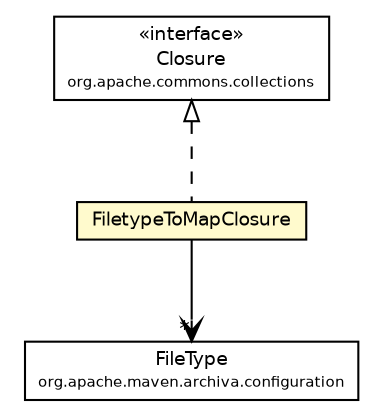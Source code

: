 #!/usr/local/bin/dot
#
# Class diagram 
# Generated by UmlGraph version 4.6 (http://www.spinellis.gr/sw/umlgraph)
#

digraph G {
	edge [fontname="Helvetica",fontsize=10,labelfontname="Helvetica",labelfontsize=10];
	node [fontname="Helvetica",fontsize=10,shape=plaintext];
	// org.apache.maven.archiva.configuration.functors.FiletypeToMapClosure
	c42036 [label=<<table border="0" cellborder="1" cellspacing="0" cellpadding="2" port="p" bgcolor="lemonChiffon" href="./FiletypeToMapClosure.html">
		<tr><td><table border="0" cellspacing="0" cellpadding="1">
			<tr><td> FiletypeToMapClosure </td></tr>
		</table></td></tr>
		</table>>, fontname="Helvetica", fontcolor="black", fontsize=9.0];
	//org.apache.maven.archiva.configuration.functors.FiletypeToMapClosure implements org.apache.commons.collections.Closure
	c42369:p -> c42036:p [dir=back,arrowtail=empty,style=dashed];
	// org.apache.maven.archiva.configuration.functors.FiletypeToMapClosure NAVASSOC org.apache.maven.archiva.configuration.FileType
	c42036:p -> c42370:p [taillabel="", label="", headlabel="*", fontname="Helvetica", fontcolor="black", fontsize=10.0, color="black", arrowhead=open];
	// org.apache.maven.archiva.configuration.FileType
	c42370 [label=<<table border="0" cellborder="1" cellspacing="0" cellpadding="2" port="p" href="http://java.sun.com/j2se/1.4.2/docs/api/org/apache/maven/archiva/configuration/FileType.html">
		<tr><td><table border="0" cellspacing="0" cellpadding="1">
			<tr><td> FileType </td></tr>
			<tr><td><font point-size="7.0"> org.apache.maven.archiva.configuration </font></td></tr>
		</table></td></tr>
		</table>>, fontname="Helvetica", fontcolor="black", fontsize=9.0];
	// org.apache.commons.collections.Closure
	c42369 [label=<<table border="0" cellborder="1" cellspacing="0" cellpadding="2" port="p" href="http://java.sun.com/j2se/1.4.2/docs/api/org/apache/commons/collections/Closure.html">
		<tr><td><table border="0" cellspacing="0" cellpadding="1">
			<tr><td> &laquo;interface&raquo; </td></tr>
			<tr><td> Closure </td></tr>
			<tr><td><font point-size="7.0"> org.apache.commons.collections </font></td></tr>
		</table></td></tr>
		</table>>, fontname="Helvetica", fontcolor="black", fontsize=9.0];
}

